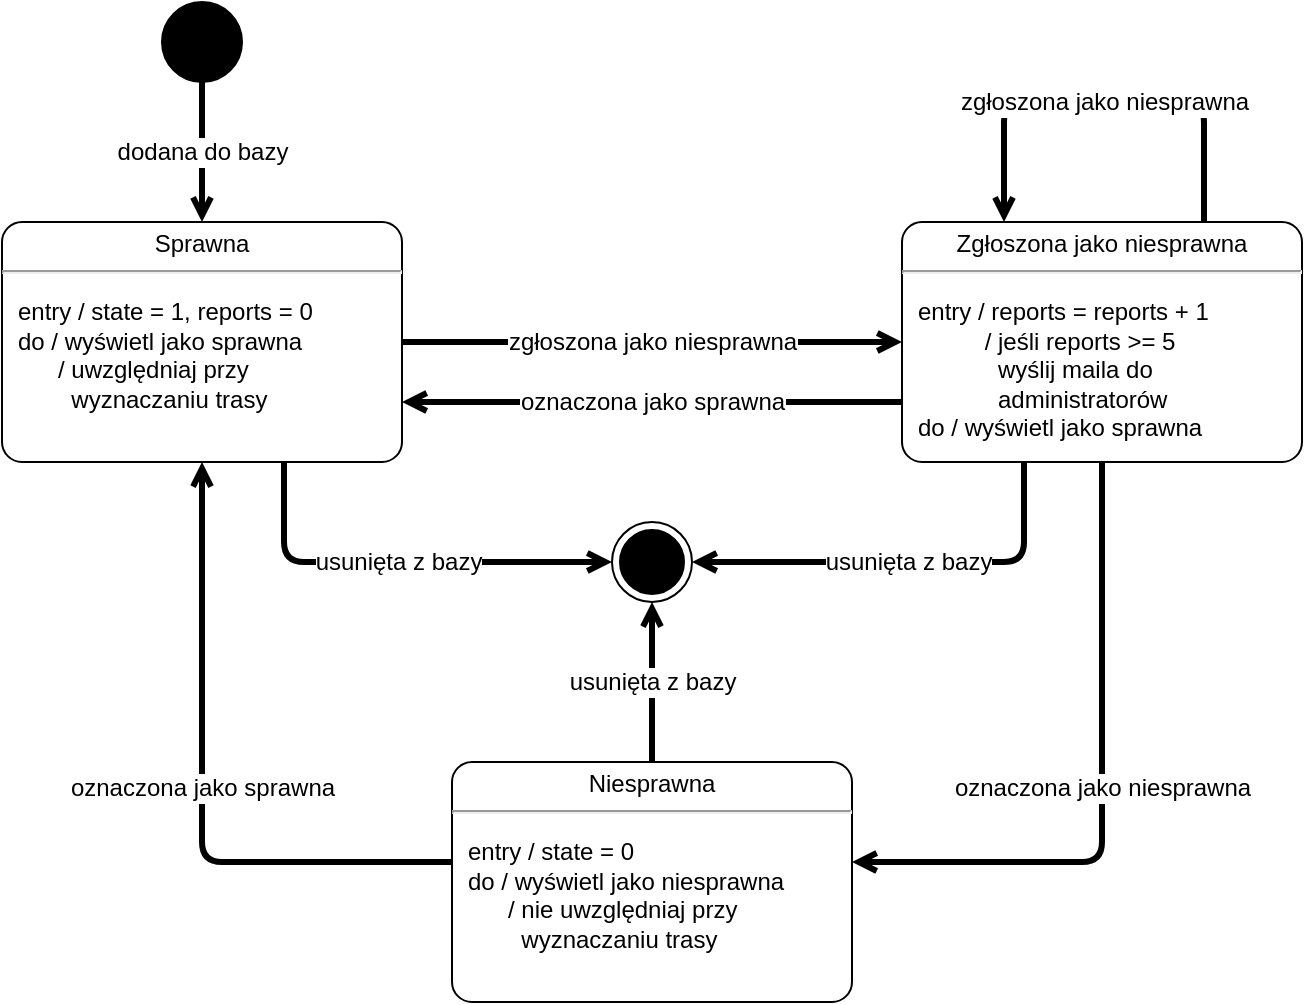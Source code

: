 <mxfile version="15.6.8" type="device" pages="4"><diagram id="zurdXbeq2Mb-sg2ezFU5" name="Page-1"><mxGraphModel dx="1422" dy="752" grid="1" gridSize="10" guides="1" tooltips="1" connect="1" arrows="1" fold="1" page="1" pageScale="1" pageWidth="827" pageHeight="1169" math="0" shadow="0"><root><mxCell id="0"/><mxCell id="1" parent="0"/><mxCell id="1fx2gcgWyDhE6fVweMPn-1" value="" style="ellipse;whiteSpace=wrap;html=1;aspect=fixed;fillColor=#000000;" parent="1" vertex="1"><mxGeometry x="169" y="30" width="40" height="40" as="geometry"/></mxCell><mxCell id="1fx2gcgWyDhE6fVweMPn-2" value="" style="ellipse;html=1;shape=endState;fillColor=#000000;strokeColor=#000000;" parent="1" vertex="1"><mxGeometry x="394" y="290" width="40" height="40" as="geometry"/></mxCell><mxCell id="1fx2gcgWyDhE6fVweMPn-5" value="zgłoszona jako niesprawna" style="edgeStyle=orthogonalEdgeStyle;rounded=1;orthogonalLoop=1;jettySize=auto;html=1;endArrow=open;endFill=0;strokeWidth=3;fontSize=12;entryX=0;entryY=0.5;entryDx=0;entryDy=0;entryPerimeter=0;exitX=1;exitY=0.5;exitDx=0;exitDy=0;exitPerimeter=0;" parent="1" source="1fx2gcgWyDhE6fVweMPn-3" target="1fx2gcgWyDhE6fVweMPn-6" edge="1"><mxGeometry relative="1" as="geometry"><mxPoint x="494" y="190" as="targetPoint"/><Array as="points"><mxPoint x="510" y="200"/><mxPoint x="510" y="200"/></Array></mxGeometry></mxCell><mxCell id="1fx2gcgWyDhE6fVweMPn-11" value="usunięta z bazy" style="edgeStyle=orthogonalEdgeStyle;rounded=1;orthogonalLoop=1;jettySize=auto;html=1;entryX=0;entryY=0.5;entryDx=0;entryDy=0;endArrow=open;endFill=0;strokeWidth=3;fontSize=12;" parent="1" source="1fx2gcgWyDhE6fVweMPn-3" target="1fx2gcgWyDhE6fVweMPn-2" edge="1"><mxGeometry relative="1" as="geometry"><Array as="points"><mxPoint x="230" y="310"/></Array></mxGeometry></mxCell><mxCell id="1fx2gcgWyDhE6fVweMPn-3" value="&lt;p style=&quot;margin: 0px ; margin-top: 4px ; text-align: center&quot;&gt;Sprawna&lt;br&gt;&lt;/p&gt;&lt;hr&gt;&lt;p&gt;&lt;/p&gt;&lt;p style=&quot;margin: 0px ; margin-left: 8px ; text-align: left&quot;&gt;entry / state = 1, reports = 0&lt;/p&gt;&lt;p style=&quot;margin: 0px ; margin-left: 8px ; text-align: left&quot;&gt;do / wyświetl jako sprawna&lt;/p&gt;&lt;p style=&quot;margin: 0px ; margin-left: 8px ; text-align: left&quot;&gt;&amp;nbsp;&amp;nbsp;&amp;nbsp;&amp;nbsp;&amp;nbsp; / uwzględniaj przy &lt;br&gt;&lt;/p&gt;&lt;p style=&quot;margin: 0px ; margin-left: 8px ; text-align: left&quot;&gt;&amp;nbsp;&amp;nbsp;&amp;nbsp;&amp;nbsp;&amp;nbsp;&amp;nbsp;&amp;nbsp; wyznaczaniu trasy&lt;br&gt;&lt;/p&gt;" style="shape=mxgraph.sysml.simpleState;html=1;overflow=fill;whiteSpace=wrap;align=center;" parent="1" vertex="1"><mxGeometry x="89" y="140" width="200" height="120" as="geometry"/></mxCell><mxCell id="1fx2gcgWyDhE6fVweMPn-12" value="usunięta z bazy" style="edgeStyle=orthogonalEdgeStyle;rounded=1;orthogonalLoop=1;jettySize=auto;html=1;entryX=1;entryY=0.5;entryDx=0;entryDy=0;endArrow=open;endFill=0;strokeWidth=3;fontSize=12;" parent="1" source="1fx2gcgWyDhE6fVweMPn-6" target="1fx2gcgWyDhE6fVweMPn-2" edge="1"><mxGeometry relative="1" as="geometry"><Array as="points"><mxPoint x="600" y="310"/></Array></mxGeometry></mxCell><mxCell id="1fx2gcgWyDhE6fVweMPn-6" value="&lt;p style=&quot;margin: 0px ; margin-top: 4px ; text-align: center&quot;&gt;Zgłoszona jako niesprawna&lt;br&gt;&lt;/p&gt;&lt;hr&gt;&lt;p&gt;&lt;/p&gt;&lt;p style=&quot;margin: 0px ; margin-left: 8px ; text-align: left&quot;&gt;entry / reports = reports + 1&lt;/p&gt;&lt;p style=&quot;margin: 0px ; margin-left: 8px ; text-align: left&quot;&gt;&amp;nbsp;&amp;nbsp;&amp;nbsp;&amp;nbsp;&amp;nbsp;&amp;nbsp;&amp;nbsp;&amp;nbsp;&amp;nbsp; / jeśli reports &amp;gt;= 5&lt;/p&gt;&lt;p style=&quot;margin: 0px ; margin-left: 8px ; text-align: left&quot;&gt;&amp;nbsp;&amp;nbsp;&amp;nbsp;&amp;nbsp;&amp;nbsp;&amp;nbsp;&amp;nbsp;&amp;nbsp;&amp;nbsp;&amp;nbsp;&amp;nbsp; wyślij maila do&lt;/p&gt;&lt;p style=&quot;margin: 0px ; margin-left: 8px ; text-align: left&quot;&gt;&amp;nbsp;&amp;nbsp;&amp;nbsp;&amp;nbsp;&amp;nbsp;&amp;nbsp;&amp;nbsp;&amp;nbsp;&amp;nbsp;&amp;nbsp;&amp;nbsp; administratorów&lt;br&gt;&lt;/p&gt;&lt;p style=&quot;margin: 0px ; margin-left: 8px ; text-align: left&quot;&gt;do / wyświetl jako sprawna&lt;br&gt;&lt;/p&gt;" style="shape=mxgraph.sysml.simpleState;html=1;overflow=fill;whiteSpace=wrap;align=center;" parent="1" vertex="1"><mxGeometry x="539" y="140" width="200" height="120" as="geometry"/></mxCell><mxCell id="1fx2gcgWyDhE6fVweMPn-9" value="oznaczona jako sprawna" style="edgeStyle=orthogonalEdgeStyle;rounded=1;orthogonalLoop=1;jettySize=auto;html=1;endArrow=open;endFill=0;strokeWidth=3;fontSize=12;" parent="1" source="1fx2gcgWyDhE6fVweMPn-7" target="1fx2gcgWyDhE6fVweMPn-3" edge="1"><mxGeometry relative="1" as="geometry"><Array as="points"><mxPoint x="189" y="460"/></Array></mxGeometry></mxCell><mxCell id="1fx2gcgWyDhE6fVweMPn-13" value="usunięta z bazy" style="edgeStyle=orthogonalEdgeStyle;rounded=1;orthogonalLoop=1;jettySize=auto;html=1;entryX=0.5;entryY=1;entryDx=0;entryDy=0;endArrow=open;endFill=0;strokeWidth=3;fontSize=12;" parent="1" source="1fx2gcgWyDhE6fVweMPn-7" target="1fx2gcgWyDhE6fVweMPn-2" edge="1"><mxGeometry relative="1" as="geometry"/></mxCell><mxCell id="1fx2gcgWyDhE6fVweMPn-7" value="&lt;p style=&quot;margin: 0px ; margin-top: 4px ; text-align: center&quot;&gt;Niesprawna&lt;br&gt;&lt;/p&gt;&lt;hr&gt;&lt;p&gt;&lt;/p&gt;&lt;p style=&quot;margin: 0px ; margin-left: 8px ; text-align: left&quot;&gt;entry / state = 0&lt;br&gt;&lt;/p&gt;&lt;p style=&quot;margin: 0px ; margin-left: 8px ; text-align: left&quot;&gt;do / wyświetl jako niesprawna&lt;/p&gt;&lt;p style=&quot;margin: 0px ; margin-left: 8px ; text-align: left&quot;&gt;&amp;nbsp;&amp;nbsp;&amp;nbsp;&amp;nbsp;&amp;nbsp; / nie uwzględniaj przy&lt;/p&gt;&lt;p style=&quot;margin: 0px ; margin-left: 8px ; text-align: left&quot;&gt;&amp;nbsp;&amp;nbsp;&amp;nbsp;&amp;nbsp;&amp;nbsp;&amp;nbsp;&amp;nbsp; wyznaczaniu trasy&lt;br&gt;&lt;/p&gt;" style="shape=mxgraph.sysml.simpleState;html=1;overflow=fill;whiteSpace=wrap;align=center;" parent="1" vertex="1"><mxGeometry x="314" y="410" width="200" height="120" as="geometry"/></mxCell><mxCell id="1fx2gcgWyDhE6fVweMPn-8" value="oznaczona jako niesprawna" style="edgeStyle=orthogonalEdgeStyle;rounded=1;orthogonalLoop=1;jettySize=auto;html=1;endArrow=open;endFill=0;strokeWidth=3;fontSize=12;" parent="1" source="1fx2gcgWyDhE6fVweMPn-6" target="1fx2gcgWyDhE6fVweMPn-7" edge="1"><mxGeometry relative="1" as="geometry"><mxPoint x="464" y="200" as="targetPoint"/><mxPoint x="384" y="200" as="sourcePoint"/><Array as="points"><mxPoint x="639" y="460"/></Array></mxGeometry></mxCell><mxCell id="1fx2gcgWyDhE6fVweMPn-10" value="dodana do bazy" style="edgeStyle=orthogonalEdgeStyle;rounded=1;orthogonalLoop=1;jettySize=auto;html=1;endArrow=open;endFill=0;strokeWidth=3;exitX=0.5;exitY=1;exitDx=0;exitDy=0;fontSize=12;" parent="1" source="1fx2gcgWyDhE6fVweMPn-1" target="1fx2gcgWyDhE6fVweMPn-3" edge="1"><mxGeometry relative="1" as="geometry"><mxPoint x="480" y="100" as="targetPoint"/><mxPoint x="230" y="100" as="sourcePoint"/><Array as="points"><mxPoint x="189" y="90"/><mxPoint x="189" y="90"/></Array></mxGeometry></mxCell><mxCell id="1fx2gcgWyDhE6fVweMPn-14" value="zgłoszona jako niesprawna" style="edgeStyle=orthogonalEdgeStyle;rounded=1;orthogonalLoop=1;jettySize=auto;html=1;endArrow=open;endFill=0;strokeWidth=3;fontSize=12;" parent="1" source="1fx2gcgWyDhE6fVweMPn-6" target="1fx2gcgWyDhE6fVweMPn-6" edge="1"><mxGeometry relative="1" as="geometry"><mxPoint x="764" y="80" as="targetPoint"/><mxPoint x="514" y="80" as="sourcePoint"/><Array as="points"><mxPoint x="690" y="80"/><mxPoint x="590" y="80"/></Array></mxGeometry></mxCell><mxCell id="MCDrRkZsulb9ahBNpzJ3-1" value="oznaczona jako sprawna" style="rounded=1;orthogonalLoop=1;jettySize=auto;html=1;endArrow=open;endFill=0;strokeWidth=3;fontSize=12;exitX=0;exitY=0.75;exitDx=0;exitDy=0;exitPerimeter=0;entryX=1;entryY=0.75;entryDx=0;entryDy=0;entryPerimeter=0;" edge="1" parent="1" source="1fx2gcgWyDhE6fVweMPn-6" target="1fx2gcgWyDhE6fVweMPn-3"><mxGeometry relative="1" as="geometry"><mxPoint x="549" y="290" as="targetPoint"/><mxPoint x="299" y="290" as="sourcePoint"/></mxGeometry></mxCell></root></mxGraphModel></diagram><diagram name="Zamówienie" id="HH_i5cNRnfnZwxnmjGR4"><mxGraphModel dx="1422" dy="763" grid="1" gridSize="10" guides="1" tooltips="1" connect="1" arrows="1" fold="1" page="1" pageScale="1" pageWidth="850" pageHeight="1100" math="0" shadow="0"><root><mxCell id="0"/><mxCell id="1" parent="0"/><mxCell id="8_Uiy-fzDY8Z_N_9lEr2-1" value="" style="ellipse;fillColor=#000000;strokeColor=none;" parent="1" vertex="1"><mxGeometry x="80" y="155" width="30" height="30" as="geometry"/></mxCell><mxCell id="8_Uiy-fzDY8Z_N_9lEr2-2" value="" style="ellipse;html=1;shape=endState;fillColor=#000000;strokeColor=#000000;" parent="1" vertex="1"><mxGeometry x="130" y="280" width="30" height="30" as="geometry"/></mxCell><mxCell id="8_Uiy-fzDY8Z_N_9lEr2-11" value="&lt;p style=&quot;margin: 0px ; margin-top: 4px ; text-align: center&quot;&gt;Utworzone&lt;/p&gt;&lt;hr&gt;&lt;p&gt;&lt;/p&gt;&lt;p style=&quot;margin: 0px ; margin-left: 8px ; text-align: left&quot;&gt;do / wyświetl zamówienie klientowi&lt;br&gt;&lt;/p&gt;" style="shape=mxgraph.sysml.simpleState;html=1;overflow=fill;whiteSpace=wrap;align=center;" parent="1" vertex="1"><mxGeometry x="250" y="120" width="200" height="100" as="geometry"/></mxCell><mxCell id="8_Uiy-fzDY8Z_N_9lEr2-14" value="Utwórz zamówienie" style="edgeStyle=orthogonalEdgeStyle;html=1;endArrow=open;endSize=12;strokeWidth=3;verticalAlign=bottom;exitX=1;exitY=0.5;exitDx=0;exitDy=0;fontSize=13;" parent="1" source="8_Uiy-fzDY8Z_N_9lEr2-1" target="8_Uiy-fzDY8Z_N_9lEr2-11" edge="1"><mxGeometry x="-0.077" y="5" width="160" relative="1" as="geometry"><mxPoint x="140" y="149.5" as="sourcePoint"/><mxPoint x="300" y="149.5" as="targetPoint"/><mxPoint as="offset"/></mxGeometry></mxCell><mxCell id="8_Uiy-fzDY8Z_N_9lEr2-16" value="Zamówienie" style="text;html=1;strokeColor=none;fillColor=none;align=center;verticalAlign=middle;whiteSpace=wrap;rounded=0;fontStyle=1;fontSize=20;" parent="1" vertex="1"><mxGeometry x="405" y="60" width="40" height="20" as="geometry"/></mxCell><mxCell id="8_Uiy-fzDY8Z_N_9lEr2-17" value="&lt;p style=&quot;margin: 4px 0px 0px ; text-align: center ; font-size: 12px&quot;&gt;Przyjęte do realizacji&lt;/p&gt;&lt;hr style=&quot;font-size: 12px&quot;&gt;&lt;p style=&quot;font-size: 12px&quot;&gt;&lt;/p&gt;&lt;p style=&quot;margin: 0px 0px 0px 8px ; text-align: left ; font-size: 12px&quot;&gt;entry / StanZamówienia = Realizowane&lt;br&gt;&lt;/p&gt;&lt;p style=&quot;margin: 0px 0px 0px 8px ; text-align: left ; font-size: 12px&quot;&gt;do / wyświetl jako realizowane&lt;br&gt;&lt;/p&gt;" style="shape=mxgraph.sysml.simpleState;html=1;overflow=fill;whiteSpace=wrap;align=center;fontSize=12;" parent="1" vertex="1"><mxGeometry x="595" y="290" width="225" height="100" as="geometry"/></mxCell><mxCell id="8_Uiy-fzDY8Z_N_9lEr2-18" value="&lt;p style=&quot;margin: 4px 0px 0px; text-align: center; font-size: 12px;&quot;&gt;Złożone&lt;/p&gt;&lt;hr style=&quot;font-size: 12px;&quot;&gt;&lt;p style=&quot;font-size: 12px;&quot;&gt;&lt;/p&gt;&lt;p style=&quot;margin: 0px 0px 0px 8px; text-align: left; font-size: 12px;&quot;&gt;entry / dodaj do bazy,&amp;nbsp;&lt;/p&gt;&lt;p style=&quot;margin: 0px 0px 0px 8px; text-align: left; font-size: 12px;&quot;&gt;StanZamówienia = Niezrealizowane&lt;br style=&quot;font-size: 12px;&quot;&gt;do / wyświetl jako oczekujące&lt;br style=&quot;font-size: 12px;&quot;&gt;&lt;/p&gt;" style="shape=mxgraph.sysml.simpleState;html=1;overflow=fill;whiteSpace=wrap;align=center;fontSize=12;" parent="1" vertex="1"><mxGeometry x="600" y="120" width="220" height="100" as="geometry"/></mxCell><mxCell id="8_Uiy-fzDY8Z_N_9lEr2-19" value="Wyślij zamówienie" style="edgeStyle=none;html=1;endArrow=open;endSize=12;strokeWidth=3;verticalAlign=bottom;fontSize=13;" parent="1" source="8_Uiy-fzDY8Z_N_9lEr2-11" target="8_Uiy-fzDY8Z_N_9lEr2-18" edge="1"><mxGeometry x="-0.053" width="160" relative="1" as="geometry"><mxPoint x="430" y="149.5" as="sourcePoint"/><mxPoint x="590.0" y="149.5" as="targetPoint"/><mxPoint as="offset"/></mxGeometry></mxCell><mxCell id="8_Uiy-fzDY8Z_N_9lEr2-20" value="Anuluj zamówienie" style="edgeStyle=orthogonalEdgeStyle;html=1;endArrow=open;endSize=12;strokeWidth=3;verticalAlign=bottom;fontSize=13;" parent="1" source="8_Uiy-fzDY8Z_N_9lEr2-11" target="8_Uiy-fzDY8Z_N_9lEr2-2" edge="1"><mxGeometry x="0.184" width="160" relative="1" as="geometry"><mxPoint x="430" y="190" as="sourcePoint"/><mxPoint x="590.0" y="190" as="targetPoint"/><Array as="points"><mxPoint x="360" y="295"/></Array><mxPoint as="offset"/></mxGeometry></mxCell><mxCell id="8_Uiy-fzDY8Z_N_9lEr2-22" value="Odbierz zamówienie" style="edgeStyle=none;html=1;endArrow=open;endSize=12;strokeWidth=3;verticalAlign=bottom;fontSize=13;entryX=0.5;entryY=0;entryDx=0;entryDy=0;entryPerimeter=0;" parent="1" target="8_Uiy-fzDY8Z_N_9lEr2-17" edge="1"><mxGeometry width="160" relative="1" as="geometry"><mxPoint x="705.0" y="220" as="sourcePoint"/><mxPoint x="590.0" y="330" as="targetPoint"/></mxGeometry></mxCell><mxCell id="8_Uiy-fzDY8Z_N_9lEr2-23" value="Odrzuć zamówienie" style="edgeStyle=orthogonalEdgeStyle;html=1;endArrow=open;endSize=12;strokeWidth=3;verticalAlign=bottom;fontSize=13;exitX=0;exitY=0.75;exitDx=0;exitDy=0;exitPerimeter=0;" parent="1" source="8_Uiy-fzDY8Z_N_9lEr2-18" target="8_Uiy-fzDY8Z_N_9lEr2-24" edge="1"><mxGeometry width="160" relative="1" as="geometry"><mxPoint x="430" y="230" as="sourcePoint"/><mxPoint x="130" y="310" as="targetPoint"/><Array as="points"><mxPoint x="520" y="195"/><mxPoint x="520" y="390"/></Array></mxGeometry></mxCell><mxCell id="8_Uiy-fzDY8Z_N_9lEr2-24" value="&lt;p style=&quot;margin: 4px 0px 0px ; text-align: center ; font-size: 12px&quot;&gt;Niezrealizowane&lt;/p&gt;&lt;hr style=&quot;font-size: 12px&quot;&gt;&lt;p style=&quot;font-size: 12px&quot;&gt;&lt;/p&gt;&lt;p style=&quot;margin: 0px 0px 0px 8px ; text-align: left ; font-size: 12px&quot;&gt;entry / StanZamówienia = Odrzucone,&lt;/p&gt;&lt;p style=&quot;margin: 0px 0px 0px 8px ; text-align: left ; font-size: 12px&quot;&gt;wysłanie powiadomienia&lt;/p&gt;&lt;p style=&quot;margin: 0px 0px 0px 8px ; text-align: left ; font-size: 12px&quot;&gt;do / wyświetl jako niezrealizowane&lt;br&gt;&lt;/p&gt;" style="shape=mxgraph.sysml.simpleState;html=1;overflow=fill;whiteSpace=wrap;align=center;fontSize=12;" parent="1" vertex="1"><mxGeometry x="240" y="350" width="220" height="100" as="geometry"/></mxCell><mxCell id="8_Uiy-fzDY8Z_N_9lEr2-25" value="&lt;p style=&quot;margin: 0px ; margin-top: 4px ; text-align: center&quot;&gt;Zrealizowane&lt;/p&gt;&lt;hr&gt;&lt;p&gt;&lt;/p&gt;&lt;p style=&quot;margin: 0px ; margin-left: 8px ; text-align: left&quot;&gt;entry / StanZamówienia = Zrealizowane&lt;br&gt;do / wyświetl jako zrealizowane&lt;br&gt;&lt;/p&gt;" style="shape=mxgraph.sysml.simpleState;html=1;overflow=fill;whiteSpace=wrap;align=center;fontSize=12;" parent="1" vertex="1"><mxGeometry x="240" y="470" width="220" height="100" as="geometry"/></mxCell><mxCell id="8_Uiy-fzDY8Z_N_9lEr2-26" value="Zrealizuj zamówienie" style="edgeStyle=orthogonalEdgeStyle;html=1;endArrow=open;endSize=12;strokeWidth=3;verticalAlign=bottom;fontSize=13;" parent="1" source="8_Uiy-fzDY8Z_N_9lEr2-17" target="8_Uiy-fzDY8Z_N_9lEr2-25" edge="1"><mxGeometry x="0.333" width="160" relative="1" as="geometry"><mxPoint x="430" y="430" as="sourcePoint"/><mxPoint x="590.0" y="430" as="targetPoint"/><Array as="points"><mxPoint x="705" y="520"/></Array><mxPoint as="offset"/></mxGeometry></mxCell><mxCell id="8_Uiy-fzDY8Z_N_9lEr2-27" value="Usuń z bazy" style="edgeStyle=orthogonalEdgeStyle;html=1;endArrow=open;endSize=12;strokeWidth=3;verticalAlign=bottom;fontSize=13;" parent="1" source="8_Uiy-fzDY8Z_N_9lEr2-24" target="8_Uiy-fzDY8Z_N_9lEr2-2" edge="1"><mxGeometry x="0.278" y="-15" width="160" relative="1" as="geometry"><mxPoint x="430" y="430" as="sourcePoint"/><mxPoint x="590.0" y="430" as="targetPoint"/><Array as="points"><mxPoint x="145" y="400"/></Array><mxPoint x="-15" y="-15" as="offset"/></mxGeometry></mxCell><mxCell id="8_Uiy-fzDY8Z_N_9lEr2-28" value="Usuń z bazy" style="edgeStyle=orthogonalEdgeStyle;html=1;endArrow=open;endSize=12;strokeWidth=3;verticalAlign=bottom;fontSize=12;" parent="1" source="8_Uiy-fzDY8Z_N_9lEr2-25" target="8_Uiy-fzDY8Z_N_9lEr2-2" edge="1"><mxGeometry width="160" relative="1" as="geometry"><mxPoint x="430" y="330" as="sourcePoint"/><mxPoint x="590.0" y="330" as="targetPoint"/><Array as="points"><mxPoint x="90" y="520"/><mxPoint x="90" y="295"/></Array></mxGeometry></mxCell><mxCell id="8_Uiy-fzDY8Z_N_9lEr2-29" value="Odrzuć zamówienie" style="edgeStyle=orthogonalEdgeStyle;html=1;endArrow=open;endSize=12;strokeWidth=3;verticalAlign=bottom;fontSize=13;entryX=1.004;entryY=0.646;entryDx=0;entryDy=0;entryPerimeter=0;" parent="1" source="8_Uiy-fzDY8Z_N_9lEr2-17" target="8_Uiy-fzDY8Z_N_9lEr2-24" edge="1"><mxGeometry width="160" relative="1" as="geometry"><mxPoint x="430" y="330" as="sourcePoint"/><mxPoint x="590.0" y="330" as="targetPoint"/><Array as="points"><mxPoint x="680" y="415"/></Array></mxGeometry></mxCell></root></mxGraphModel></diagram><diagram name="Restauracja" id="-pL8bpSA_VcWw9PatFZr"><mxGraphModel dx="1422" dy="763" grid="1" gridSize="10" guides="1" tooltips="1" connect="1" arrows="1" fold="1" page="1" pageScale="1" pageWidth="850" pageHeight="1100" math="0" shadow="0"><root><mxCell id="SqbrIzTWAQckG7j6Iwcm-0"/><mxCell id="SqbrIzTWAQckG7j6Iwcm-1" parent="SqbrIzTWAQckG7j6Iwcm-0"/><mxCell id="SqbrIzTWAQckG7j6Iwcm-2" value="" style="ellipse;fillColor=#000000;strokeColor=none;" parent="SqbrIzTWAQckG7j6Iwcm-1" vertex="1"><mxGeometry x="45" y="170" width="30" height="30" as="geometry"/></mxCell><mxCell id="SqbrIzTWAQckG7j6Iwcm-3" value="" style="ellipse;html=1;shape=endState;fillColor=#000000;strokeColor=#000000;" parent="SqbrIzTWAQckG7j6Iwcm-1" vertex="1"><mxGeometry x="775" y="170" width="30" height="30" as="geometry"/></mxCell><mxCell id="SqbrIzTWAQckG7j6Iwcm-4" value="&lt;p style=&quot;margin: 0px ; margin-top: 4px ; text-align: center&quot;&gt;Nieaktywna&lt;/p&gt;&lt;hr&gt;&lt;p&gt;&lt;/p&gt;&lt;p style=&quot;margin: 0px ; margin-left: 8px ; text-align: left&quot;&gt;entry / dodaj do bazy,&amp;nbsp;&lt;/p&gt;&lt;p style=&quot;margin: 0px ; margin-left: 8px ; text-align: left&quot;&gt;&lt;span&gt;Stan = Nieaktywna&lt;/span&gt;&lt;/p&gt;&lt;p style=&quot;margin: 0px ; margin-left: 8px ; text-align: left&quot;&gt;do / wyświetl jako do aktywacji adminowi&lt;/p&gt;&lt;p style=&quot;margin: 0px ; margin-left: 8px ; text-align: left&quot;&gt;exit / wyślij powiadomienie do restauracji&lt;/p&gt;" style="shape=mxgraph.sysml.simpleState;html=1;overflow=fill;whiteSpace=wrap;align=center;" parent="SqbrIzTWAQckG7j6Iwcm-1" vertex="1"><mxGeometry x="160" y="160" width="220" height="140" as="geometry"/></mxCell><mxCell id="SqbrIzTWAQckG7j6Iwcm-5" value="Dodaj restaurację" style="edgeStyle=orthogonalEdgeStyle;html=1;endArrow=open;endSize=12;strokeWidth=3;verticalAlign=bottom;exitX=1;exitY=0.5;exitDx=0;exitDy=0;fontSize=13;" parent="SqbrIzTWAQckG7j6Iwcm-1" source="SqbrIzTWAQckG7j6Iwcm-2" target="SqbrIzTWAQckG7j6Iwcm-4" edge="1"><mxGeometry x="-0.176" y="15" width="160" relative="1" as="geometry"><mxPoint x="145" y="269.5" as="sourcePoint"/><mxPoint x="305" y="269.5" as="targetPoint"/><mxPoint as="offset"/><Array as="points"><mxPoint x="175" y="185"/><mxPoint x="175" y="185"/></Array></mxGeometry></mxCell><mxCell id="SqbrIzTWAQckG7j6Iwcm-6" value="Restauracja" style="text;html=1;strokeColor=none;fillColor=none;align=center;verticalAlign=middle;whiteSpace=wrap;rounded=0;fontStyle=1;fontSize=20;labelPosition=center;verticalLabelPosition=middle;" parent="SqbrIzTWAQckG7j6Iwcm-1" vertex="1"><mxGeometry x="405" y="60" width="40" height="20" as="geometry"/></mxCell><mxCell id="SqbrIzTWAQckG7j6Iwcm-7" value="&lt;p style=&quot;margin: 4px 0px 0px ; text-align: center ; font-size: 12px&quot;&gt;Aktywna&lt;/p&gt;&lt;hr style=&quot;font-size: 12px&quot;&gt;&lt;p style=&quot;font-size: 12px&quot;&gt;&lt;/p&gt;&lt;p style=&quot;margin: 0px 0px 0px 8px ; text-align: left ; font-size: 12px&quot;&gt;entry / Stan = Aktywna&lt;/p&gt;&lt;p style=&quot;margin: 0px 0px 0px 8px ; text-align: left ; font-size: 12px&quot;&gt;do /&amp;nbsp; wyświetl klientom,&lt;br&gt;&lt;/p&gt;&lt;p style=&quot;margin: 0px 0px 0px 8px ; text-align: left ; font-size: 12px&quot;&gt;przyjmuj i realizuj zamówienia&lt;/p&gt;" style="shape=mxgraph.sysml.simpleState;html=1;overflow=fill;whiteSpace=wrap;align=center;fontSize=12;" parent="SqbrIzTWAQckG7j6Iwcm-1" vertex="1"><mxGeometry x="540.0" y="280" width="210" height="100" as="geometry"/></mxCell><mxCell id="SqbrIzTWAQckG7j6Iwcm-8" value="Aktywuj restaurację" style="edgeStyle=orthogonalEdgeStyle;html=1;endArrow=open;endSize=12;strokeWidth=3;verticalAlign=bottom;fontSize=13;labelBackgroundColor=none;" parent="SqbrIzTWAQckG7j6Iwcm-1" source="SqbrIzTWAQckG7j6Iwcm-4" target="SqbrIzTWAQckG7j6Iwcm-7" edge="1"><mxGeometry y="10" width="160" relative="1" as="geometry"><mxPoint x="345" y="310" as="sourcePoint"/><mxPoint x="595.0" y="269.5" as="targetPoint"/><mxPoint as="offset"/><Array as="points"><mxPoint x="470" y="290"/><mxPoint x="470" y="290"/></Array></mxGeometry></mxCell><mxCell id="SqbrIzTWAQckG7j6Iwcm-9" value="Zablokuj restaurację" style="edgeStyle=none;html=1;endArrow=open;endSize=12;strokeWidth=3;verticalAlign=bottom;fontSize=13;" parent="SqbrIzTWAQckG7j6Iwcm-1" source="SqbrIzTWAQckG7j6Iwcm-7" target="SqbrIzTWAQckG7j6Iwcm-11" edge="1"><mxGeometry x="0.333" y="-45" width="160" relative="1" as="geometry"><mxPoint x="375" y="460" as="sourcePoint"/><mxPoint x="535" y="460" as="targetPoint"/><mxPoint as="offset"/><Array as="points"><mxPoint x="645" y="400"/></Array></mxGeometry></mxCell><mxCell id="SqbrIzTWAQckG7j6Iwcm-10" value="&lt;div&gt;Usuń restaurację&lt;/div&gt;" style="edgeStyle=orthogonalEdgeStyle;html=1;endArrow=open;endSize=12;strokeWidth=3;verticalAlign=bottom;entryX=0.5;entryY=1;entryDx=0;entryDy=0;fontSize=13;" parent="SqbrIzTWAQckG7j6Iwcm-1" source="SqbrIzTWAQckG7j6Iwcm-7" target="SqbrIzTWAQckG7j6Iwcm-3" edge="1"><mxGeometry x="0.333" y="60" width="160" relative="1" as="geometry"><mxPoint x="735" y="250" as="sourcePoint"/><mxPoint x="895" y="250" as="targetPoint"/><mxPoint as="offset"/><Array as="points"><mxPoint x="790" y="340"/></Array></mxGeometry></mxCell><mxCell id="SqbrIzTWAQckG7j6Iwcm-11" value="&lt;p style=&quot;margin: 4px 0px 0px ; text-align: center ; font-size: 12px&quot;&gt;Zablokowana&lt;/p&gt;&lt;hr style=&quot;font-size: 12px&quot;&gt;&lt;p style=&quot;font-size: 12px&quot;&gt;&lt;/p&gt;&lt;p style=&quot;margin: 0px 0px 0px 8px ; text-align: left ; font-size: 12px&quot;&gt;entry / Stan = Zablokowana,&lt;/p&gt;&lt;p style=&quot;margin: 0px 0px 0px 8px ; text-align: left ; font-size: 12px&quot;&gt;wyślij powiadomienie do restauracji&lt;br&gt;&lt;/p&gt;&lt;p style=&quot;margin: 0px 0px 0px 8px ; text-align: left ; font-size: 12px&quot;&gt;exit / wyślij powiadomienie do restauracji&lt;/p&gt;" style="shape=mxgraph.sysml.simpleState;html=1;overflow=fill;whiteSpace=wrap;align=center;fontSize=12;" parent="SqbrIzTWAQckG7j6Iwcm-1" vertex="1"><mxGeometry x="540.0" y="440" width="210" height="100" as="geometry"/></mxCell><mxCell id="SqbrIzTWAQckG7j6Iwcm-12" value="&lt;div&gt;Usuń restaurację&lt;/div&gt;" style="edgeStyle=orthogonalEdgeStyle;html=1;endArrow=open;endSize=12;strokeWidth=3;verticalAlign=bottom;entryX=0;entryY=0.5;entryDx=0;entryDy=0;fontSize=13;" parent="SqbrIzTWAQckG7j6Iwcm-1" source="SqbrIzTWAQckG7j6Iwcm-4" target="SqbrIzTWAQckG7j6Iwcm-3" edge="1"><mxGeometry x="-0.333" width="160" relative="1" as="geometry"><mxPoint x="315" y="380" as="sourcePoint"/><mxPoint x="675" y="190" as="targetPoint"/><mxPoint as="offset"/><Array as="points"><mxPoint x="555" y="185"/><mxPoint x="555" y="185"/></Array></mxGeometry></mxCell><mxCell id="SqbrIzTWAQckG7j6Iwcm-13" value="" style="edgeStyle=orthogonalEdgeStyle;html=1;endArrow=open;endSize=12;strokeWidth=3;verticalAlign=bottom;entryX=0.5;entryY=1;entryDx=0;entryDy=0;fontSize=13;endFill=0;" parent="SqbrIzTWAQckG7j6Iwcm-1" source="SqbrIzTWAQckG7j6Iwcm-11" target="SqbrIzTWAQckG7j6Iwcm-3" edge="1"><mxGeometry x="-0.722" y="25" width="160" relative="1" as="geometry"><mxPoint x="745" y="480" as="sourcePoint"/><mxPoint x="905" y="480" as="targetPoint"/><Array as="points"><mxPoint x="790" y="500"/></Array><mxPoint x="-1" as="offset"/></mxGeometry></mxCell><mxCell id="SqbrIzTWAQckG7j6Iwcm-14" value="Dezaktywuj restaurację" style="edgeStyle=orthogonalEdgeStyle;html=1;endArrow=open;endSize=12;strokeWidth=3;verticalAlign=bottom;fontSize=13;" parent="SqbrIzTWAQckG7j6Iwcm-1" source="SqbrIzTWAQckG7j6Iwcm-7" target="SqbrIzTWAQckG7j6Iwcm-15" edge="1"><mxGeometry width="160" relative="1" as="geometry"><mxPoint x="375" y="440" as="sourcePoint"/><mxPoint x="375" y="480" as="targetPoint"/><Array as="points"><mxPoint x="530" y="350"/><mxPoint x="530" y="350"/></Array></mxGeometry></mxCell><mxCell id="SqbrIzTWAQckG7j6Iwcm-15" value="&lt;p style=&quot;margin: 4px 0px 0px; text-align: center; font-size: 12px;&quot;&gt;Dezaktywowana&lt;/p&gt;&lt;hr style=&quot;font-size: 12px;&quot;&gt;&lt;p style=&quot;font-size: 12px;&quot;&gt;&lt;/p&gt;&lt;p style=&quot;margin: 0px 0px 0px 8px; text-align: left; font-size: 12px;&quot;&gt;entry / Stan = Dezaktywowana&lt;br style=&quot;font-size: 12px;&quot;&gt;&lt;/p&gt;" style="shape=mxgraph.sysml.simpleState;html=1;overflow=fill;whiteSpace=wrap;align=center;fontSize=12;" parent="SqbrIzTWAQckG7j6Iwcm-1" vertex="1"><mxGeometry x="160" y="330" width="200" height="70" as="geometry"/></mxCell><mxCell id="SqbrIzTWAQckG7j6Iwcm-16" value="Aktywuj restaurację" style="edgeStyle=orthogonalEdgeStyle;html=1;endArrow=open;endSize=12;strokeWidth=3;verticalAlign=bottom;fontSize=13;" parent="SqbrIzTWAQckG7j6Iwcm-1" source="SqbrIzTWAQckG7j6Iwcm-15" target="SqbrIzTWAQckG7j6Iwcm-7" edge="1"><mxGeometry x="-0.038" y="-21" width="160" relative="1" as="geometry"><mxPoint x="325" y="390" as="sourcePoint"/><mxPoint x="505" y="330" as="targetPoint"/><Array as="points"><mxPoint x="510" y="365"/><mxPoint x="510" y="365"/></Array><mxPoint as="offset"/></mxGeometry></mxCell><mxCell id="SqbrIzTWAQckG7j6Iwcm-17" value="" style="edgeStyle=orthogonalEdgeStyle;html=1;endArrow=open;endSize=12;strokeWidth=3;verticalAlign=bottom;fontSize=13;endFill=0;entryX=0.5;entryY=1;entryDx=0;entryDy=0;" parent="SqbrIzTWAQckG7j6Iwcm-1" source="SqbrIzTWAQckG7j6Iwcm-15" target="SqbrIzTWAQckG7j6Iwcm-3" edge="1"><mxGeometry width="160" relative="1" as="geometry"><mxPoint x="245" y="480" as="sourcePoint"/><mxPoint x="795" y="440" as="targetPoint"/><Array as="points"><mxPoint x="260" y="560"/><mxPoint x="790" y="560"/></Array></mxGeometry></mxCell><mxCell id="SqbrIzTWAQckG7j6Iwcm-18" value="Odblokuj restaurację" style="edgeStyle=none;html=1;endArrow=open;endSize=12;strokeWidth=3;verticalAlign=bottom;fontSize=13;exitX=0.75;exitY=0;exitDx=0;exitDy=0;exitPerimeter=0;entryX=0.75;entryY=1;entryDx=0;entryDy=0;entryPerimeter=0;" parent="SqbrIzTWAQckG7j6Iwcm-1" source="SqbrIzTWAQckG7j6Iwcm-11" target="SqbrIzTWAQckG7j6Iwcm-7" edge="1"><mxGeometry x="-0.333" y="-22" width="160" relative="1" as="geometry"><mxPoint x="765" y="400" as="sourcePoint"/><mxPoint x="925" y="400" as="targetPoint"/><mxPoint x="1" as="offset"/></mxGeometry></mxCell></root></mxGraphModel></diagram><diagram name="Reklamacja" id="GHDhqGawcDOK1gKks74a"><mxGraphModel dx="1422" dy="763" grid="1" gridSize="10" guides="1" tooltips="1" connect="1" arrows="1" fold="1" page="1" pageScale="1" pageWidth="850" pageHeight="1100" math="0" shadow="0"><root><mxCell id="h95kVBEIuXUzEpSHVIKp-0"/><mxCell id="h95kVBEIuXUzEpSHVIKp-1" parent="h95kVBEIuXUzEpSHVIKp-0"/><mxCell id="iB7Vwhff7vRSIdkO_nz1-0" value="" style="ellipse;fillColor=#000000;strokeColor=none;" parent="h95kVBEIuXUzEpSHVIKp-1" vertex="1"><mxGeometry x="30" y="140" width="30" height="30" as="geometry"/></mxCell><mxCell id="iB7Vwhff7vRSIdkO_nz1-1" value="" style="ellipse;html=1;shape=endState;fillColor=#000000;strokeColor=#000000;" parent="h95kVBEIuXUzEpSHVIKp-1" vertex="1"><mxGeometry x="770" y="140" width="30" height="30" as="geometry"/></mxCell><mxCell id="iB7Vwhff7vRSIdkO_nz1-2" value="&lt;p style=&quot;margin: 0px ; margin-top: 4px ; text-align: center&quot;&gt;Otwarta&lt;/p&gt;&lt;hr&gt;&lt;p&gt;&lt;/p&gt;&lt;p style=&quot;margin: 0px ; margin-left: 8px ; text-align: left&quot;&gt;entry / Otwarta = true, dodaj do bazy&lt;/p&gt;&lt;p style=&quot;margin: 0px ; margin-left: 8px ; text-align: left&quot;&gt;do / wyświetl jako otwarta&lt;/p&gt;" style="shape=mxgraph.sysml.simpleState;html=1;overflow=fill;whiteSpace=wrap;align=center;" parent="h95kVBEIuXUzEpSHVIKp-1" vertex="1"><mxGeometry x="180" y="200" width="200" height="100" as="geometry"/></mxCell><mxCell id="iB7Vwhff7vRSIdkO_nz1-3" value="Utwórz reklamację" style="edgeStyle=orthogonalEdgeStyle;html=1;endArrow=open;endSize=12;strokeWidth=3;verticalAlign=bottom;fontSize=13;" parent="h95kVBEIuXUzEpSHVIKp-1" source="iB7Vwhff7vRSIdkO_nz1-0" target="iB7Vwhff7vRSIdkO_nz1-2" edge="1"><mxGeometry x="0.349" y="10" width="160" relative="1" as="geometry"><mxPoint x="140" y="229.5" as="sourcePoint"/><mxPoint x="300" y="229.5" as="targetPoint"/><Array as="points"><mxPoint x="45" y="250"/></Array><mxPoint as="offset"/></mxGeometry></mxCell><mxCell id="iB7Vwhff7vRSIdkO_nz1-4" value="Reklamacja" style="text;html=1;strokeColor=none;fillColor=none;align=center;verticalAlign=middle;whiteSpace=wrap;rounded=0;fontStyle=1;fontSize=20;" parent="h95kVBEIuXUzEpSHVIKp-1" vertex="1"><mxGeometry x="405" y="60" width="40" height="20" as="geometry"/></mxCell><mxCell id="iB7Vwhff7vRSIdkO_nz1-6" value="&lt;p style=&quot;margin: 4px 0px 0px ; text-align: center ; font-size: 12px&quot;&gt;Zamknięta&lt;/p&gt;&lt;hr style=&quot;font-size: 12px&quot;&gt;&lt;p style=&quot;font-size: 12px&quot;&gt;&lt;/p&gt;&lt;p style=&quot;margin: 0px 0px 0px 8px ; text-align: left ; font-size: 12px&quot;&gt;&lt;span&gt;entry / Otwarta = false&lt;br&gt;&lt;/span&gt;&lt;/p&gt;&lt;p style=&quot;margin: 0px 0px 0px 8px ; text-align: left ; font-size: 12px&quot;&gt;&lt;span&gt;do / wyświetl jako zamknięta&lt;/span&gt;&lt;/p&gt;" style="shape=mxgraph.sysml.simpleState;html=1;overflow=fill;whiteSpace=wrap;align=center;fontSize=12;" parent="h95kVBEIuXUzEpSHVIKp-1" vertex="1"><mxGeometry x="480" y="200" width="210" height="100" as="geometry"/></mxCell><mxCell id="iB7Vwhff7vRSIdkO_nz1-7" value="Odpowiedz" style="edgeStyle=none;html=1;endArrow=open;endSize=12;strokeWidth=3;verticalAlign=bottom;fontSize=13;" parent="h95kVBEIuXUzEpSHVIKp-1" source="iB7Vwhff7vRSIdkO_nz1-2" target="iB7Vwhff7vRSIdkO_nz1-6" edge="1"><mxGeometry x="-0.2" width="160" relative="1" as="geometry"><mxPoint x="430" y="229.5" as="sourcePoint"/><mxPoint x="590.0" y="229.5" as="targetPoint"/><mxPoint as="offset"/></mxGeometry></mxCell><mxCell id="iB7Vwhff7vRSIdkO_nz1-9" value="&lt;div&gt;Usuń z bazy&lt;br&gt;&lt;/div&gt;" style="edgeStyle=orthogonalEdgeStyle;html=1;endArrow=open;endSize=12;strokeWidth=3;verticalAlign=bottom;fontSize=13;entryX=0;entryY=0.5;entryDx=0;entryDy=0;" parent="h95kVBEIuXUzEpSHVIKp-1" source="iB7Vwhff7vRSIdkO_nz1-6" target="iB7Vwhff7vRSIdkO_nz1-1" edge="1"><mxGeometry x="-0.086" y="-20" width="160" relative="1" as="geometry"><mxPoint x="705" y="300" as="sourcePoint"/><mxPoint x="705" y="370" as="targetPoint"/><mxPoint as="offset"/></mxGeometry></mxCell><mxCell id="iB7Vwhff7vRSIdkO_nz1-19" value="&lt;div&gt;Usuń reklamację&lt;/div&gt;" style="edgeStyle=orthogonalEdgeStyle;html=1;endArrow=open;endSize=12;strokeWidth=3;verticalAlign=bottom;fontSize=13;" parent="h95kVBEIuXUzEpSHVIKp-1" source="iB7Vwhff7vRSIdkO_nz1-2" edge="1"><mxGeometry width="160" relative="1" as="geometry"><mxPoint x="700" y="235" as="sourcePoint"/><mxPoint x="770" y="155" as="targetPoint"/><Array as="points"><mxPoint x="280" y="155"/></Array></mxGeometry></mxCell></root></mxGraphModel></diagram></mxfile>